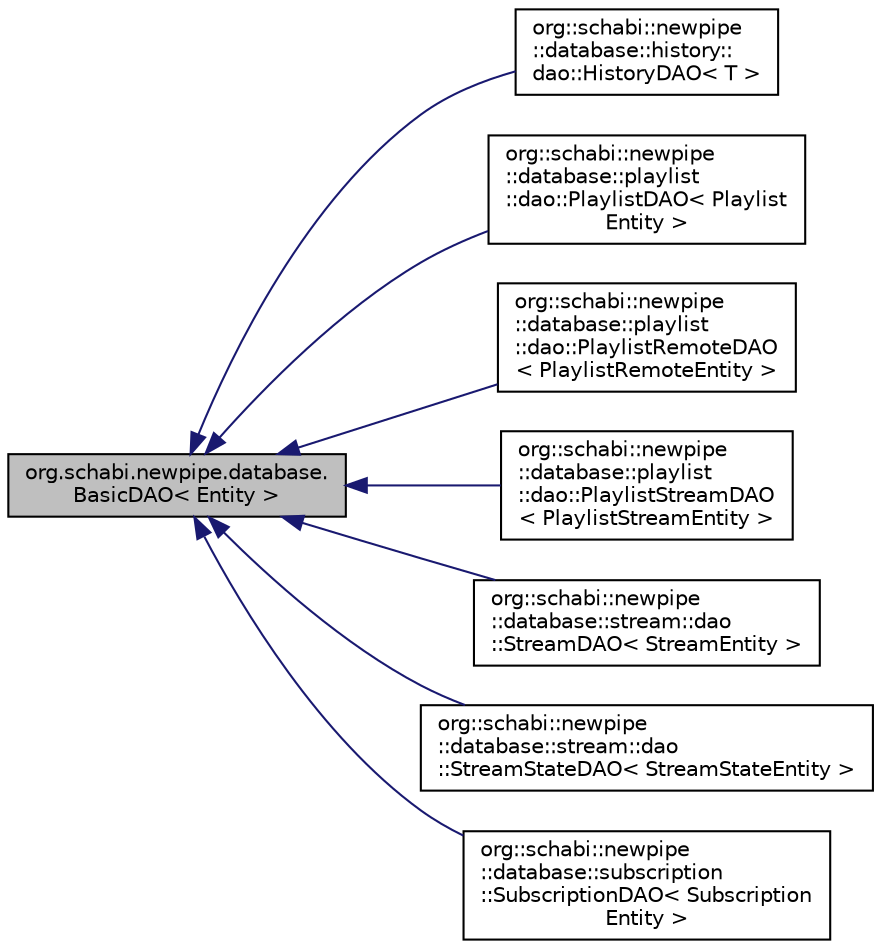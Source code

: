 digraph "org.schabi.newpipe.database.BasicDAO&lt; Entity &gt;"
{
 // LATEX_PDF_SIZE
  edge [fontname="Helvetica",fontsize="10",labelfontname="Helvetica",labelfontsize="10"];
  node [fontname="Helvetica",fontsize="10",shape=record];
  rankdir="LR";
  Node0 [label="org.schabi.newpipe.database.\lBasicDAO\< Entity \>",height=0.2,width=0.4,color="black", fillcolor="grey75", style="filled", fontcolor="black",tooltip=" "];
  Node0 -> Node1 [dir="back",color="midnightblue",fontsize="10",style="solid",fontname="Helvetica"];
  Node1 [label="org::schabi::newpipe\l::database::history::\ldao::HistoryDAO\< T \>",height=0.2,width=0.4,color="black", fillcolor="white", style="filled",URL="$interfaceorg_1_1schabi_1_1newpipe_1_1database_1_1history_1_1dao_1_1_history_d_a_o.html",tooltip=" "];
  Node0 -> Node2 [dir="back",color="midnightblue",fontsize="10",style="solid",fontname="Helvetica"];
  Node2 [label="org::schabi::newpipe\l::database::playlist\l::dao::PlaylistDAO\< Playlist\lEntity \>",height=0.2,width=0.4,color="black", fillcolor="white", style="filled",URL="$classorg_1_1schabi_1_1newpipe_1_1database_1_1playlist_1_1dao_1_1_playlist_d_a_o.html",tooltip=" "];
  Node0 -> Node3 [dir="back",color="midnightblue",fontsize="10",style="solid",fontname="Helvetica"];
  Node3 [label="org::schabi::newpipe\l::database::playlist\l::dao::PlaylistRemoteDAO\l\< PlaylistRemoteEntity \>",height=0.2,width=0.4,color="black", fillcolor="white", style="filled",URL="$classorg_1_1schabi_1_1newpipe_1_1database_1_1playlist_1_1dao_1_1_playlist_remote_d_a_o.html",tooltip=" "];
  Node0 -> Node4 [dir="back",color="midnightblue",fontsize="10",style="solid",fontname="Helvetica"];
  Node4 [label="org::schabi::newpipe\l::database::playlist\l::dao::PlaylistStreamDAO\l\< PlaylistStreamEntity \>",height=0.2,width=0.4,color="black", fillcolor="white", style="filled",URL="$classorg_1_1schabi_1_1newpipe_1_1database_1_1playlist_1_1dao_1_1_playlist_stream_d_a_o.html",tooltip=" "];
  Node0 -> Node5 [dir="back",color="midnightblue",fontsize="10",style="solid",fontname="Helvetica"];
  Node5 [label="org::schabi::newpipe\l::database::stream::dao\l::StreamDAO\< StreamEntity \>",height=0.2,width=0.4,color="black", fillcolor="white", style="filled",URL="$classorg_1_1schabi_1_1newpipe_1_1database_1_1stream_1_1dao_1_1_stream_d_a_o.html",tooltip=" "];
  Node0 -> Node6 [dir="back",color="midnightblue",fontsize="10",style="solid",fontname="Helvetica"];
  Node6 [label="org::schabi::newpipe\l::database::stream::dao\l::StreamStateDAO\< StreamStateEntity \>",height=0.2,width=0.4,color="black", fillcolor="white", style="filled",URL="$classorg_1_1schabi_1_1newpipe_1_1database_1_1stream_1_1dao_1_1_stream_state_d_a_o.html",tooltip=" "];
  Node0 -> Node7 [dir="back",color="midnightblue",fontsize="10",style="solid",fontname="Helvetica"];
  Node7 [label="org::schabi::newpipe\l::database::subscription\l::SubscriptionDAO\< Subscription\lEntity \>",height=0.2,width=0.4,color="black", fillcolor="white", style="filled",URL="$classorg_1_1schabi_1_1newpipe_1_1database_1_1subscription_1_1_subscription_d_a_o.html",tooltip=" "];
}

